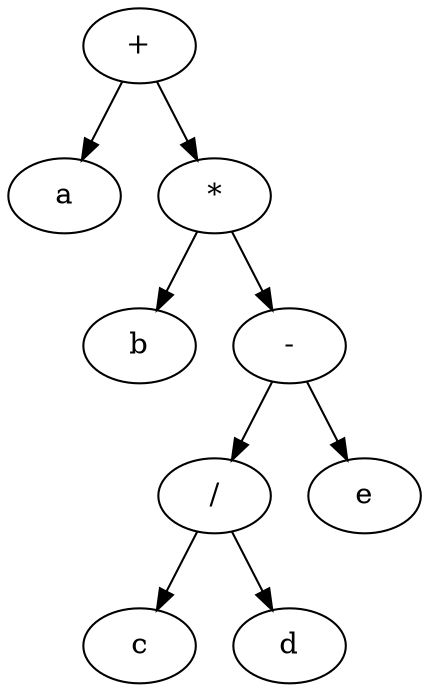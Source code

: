 // expressao
digraph {
	"+" [label="+"]
	a [label=a]
	"+" -> a
	"*" [label="*"]
	b [label=b]
	"*" -> b
	"-" [label="-"]
	"/" [label="/"]
	c [label=c]
	"/" -> c
	d [label=d]
	"/" -> d
	"-" -> "/"
	e [label=e]
	"-" -> e
	"*" -> "-"
	"+" -> "*"
}
